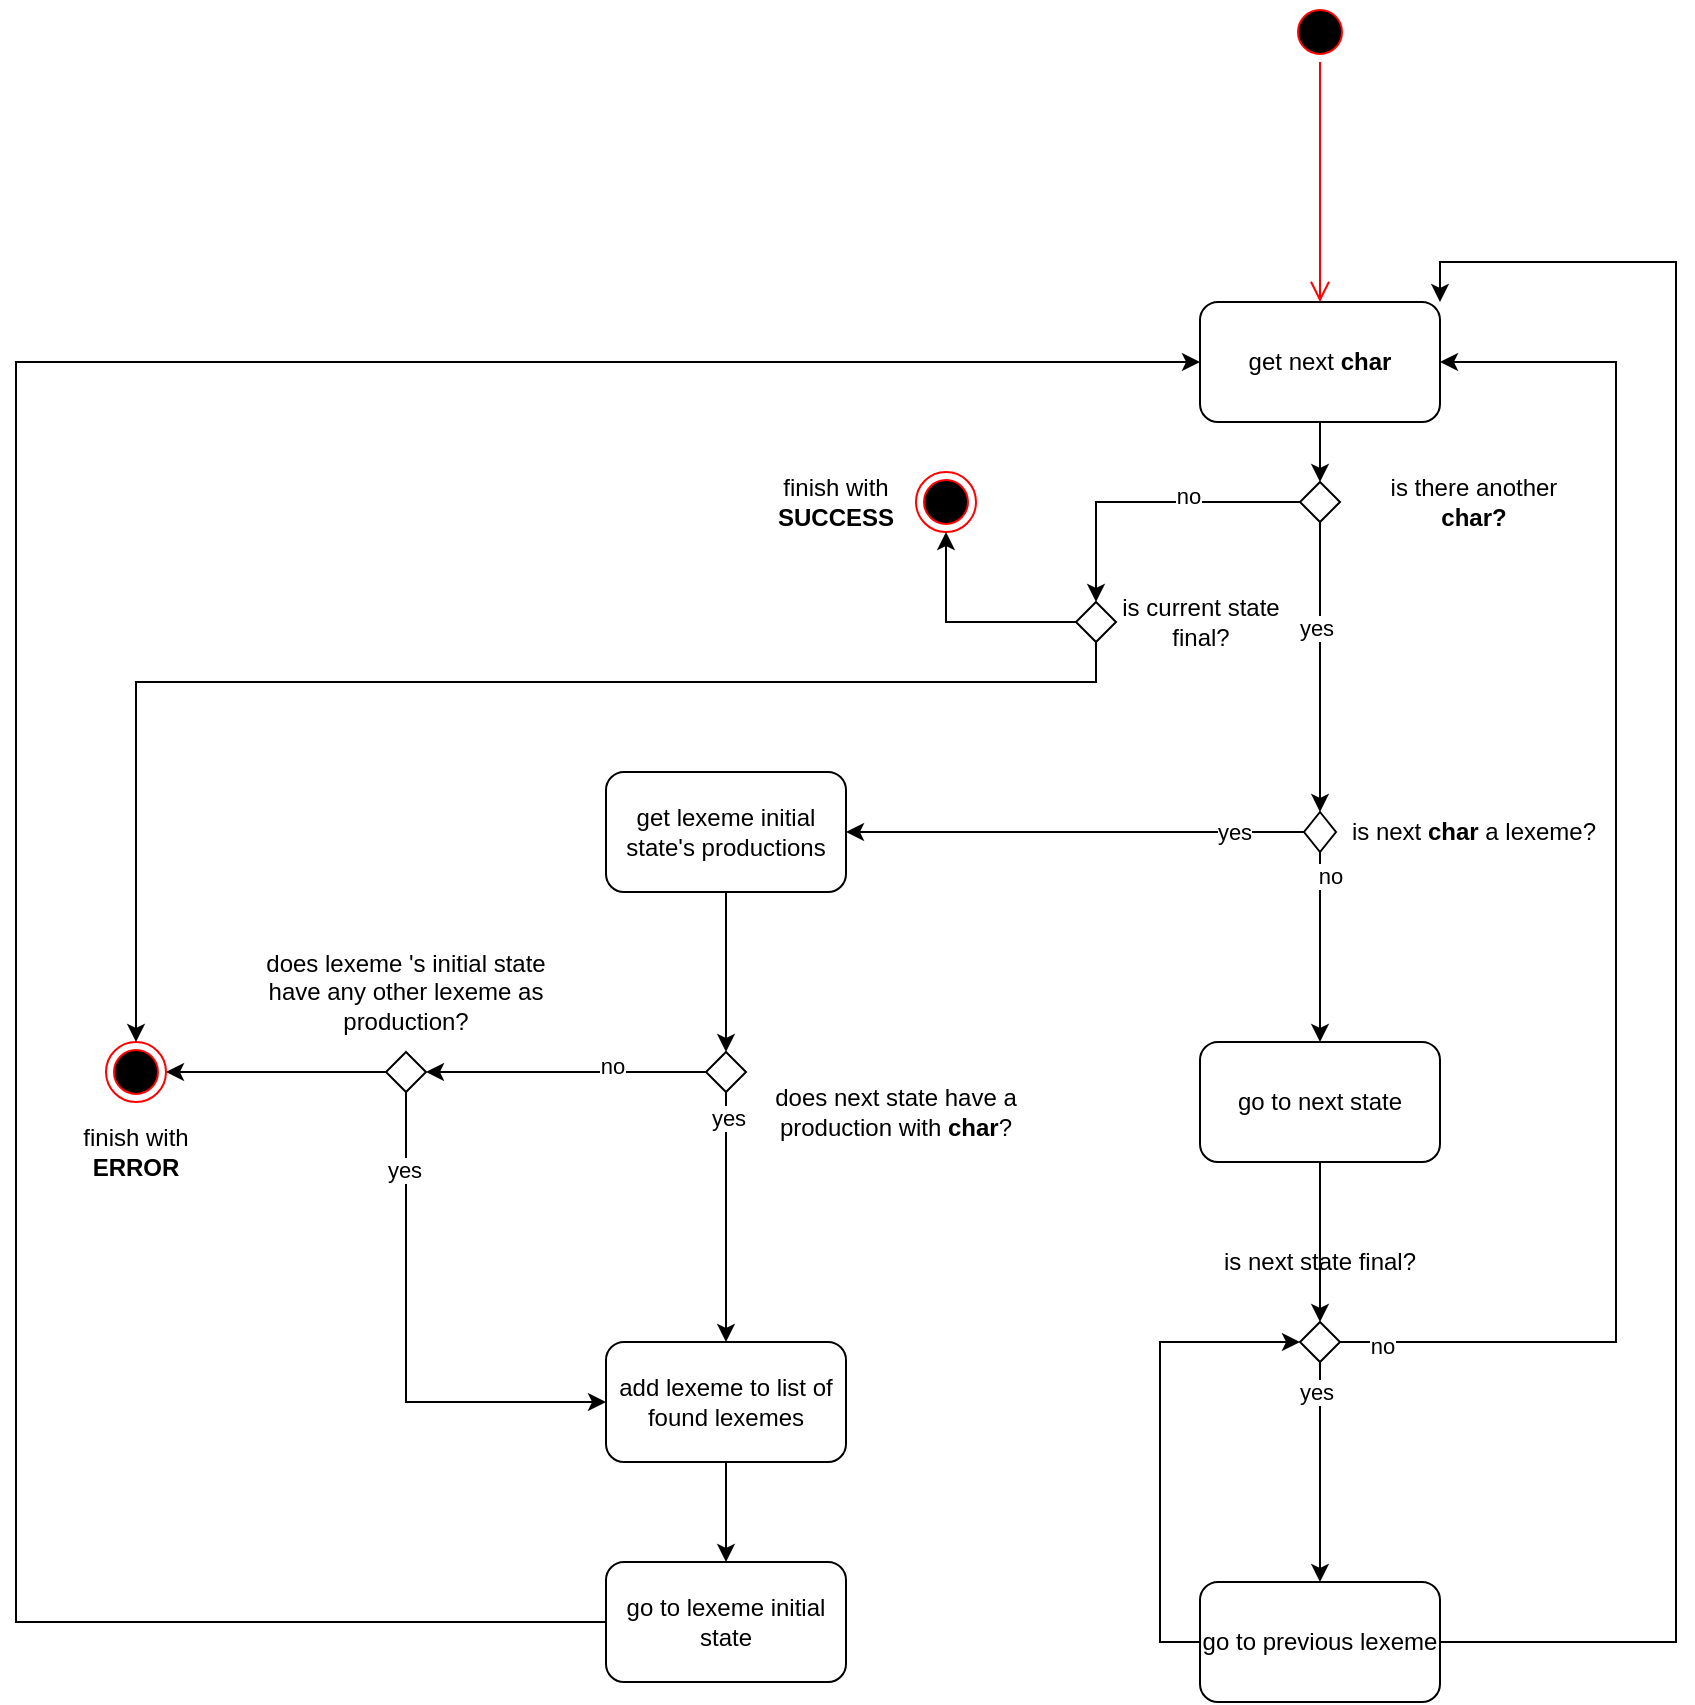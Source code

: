 <mxfile version="18.1.3" type="device"><diagram id="IHAYONzFbBMYBvcW-L_S" name="Page-1"><mxGraphModel dx="1865" dy="1720" grid="1" gridSize="10" guides="1" tooltips="1" connect="1" arrows="1" fold="1" page="1" pageScale="1" pageWidth="827" pageHeight="1169" math="0" shadow="0"><root><mxCell id="0"/><mxCell id="1" parent="0"/><mxCell id="D2G6J-zFZLj-4S-jdSI1-1" value="get next &lt;b&gt;char&lt;/b&gt;" style="rounded=1;whiteSpace=wrap;html=1;" parent="1" vertex="1"><mxGeometry x="532" y="90" width="120" height="60" as="geometry"/></mxCell><mxCell id="D2G6J-zFZLj-4S-jdSI1-4" value="" style="ellipse;html=1;shape=startState;fillColor=#000000;strokeColor=#ff0000;" parent="1" vertex="1"><mxGeometry x="577" y="-60" width="30" height="30" as="geometry"/></mxCell><mxCell id="D2G6J-zFZLj-4S-jdSI1-5" value="" style="edgeStyle=orthogonalEdgeStyle;html=1;verticalAlign=bottom;endArrow=open;endSize=8;strokeColor=#ff0000;rounded=0;entryX=0.5;entryY=0;entryDx=0;entryDy=0;" parent="1" source="D2G6J-zFZLj-4S-jdSI1-4" target="D2G6J-zFZLj-4S-jdSI1-1" edge="1"><mxGeometry relative="1" as="geometry"><mxPoint x="415" y="310" as="targetPoint"/></mxGeometry></mxCell><mxCell id="D2G6J-zFZLj-4S-jdSI1-30" style="edgeStyle=orthogonalEdgeStyle;rounded=0;orthogonalLoop=1;jettySize=auto;html=1;entryX=0.5;entryY=0;entryDx=0;entryDy=0;" parent="1" source="D2G6J-zFZLj-4S-jdSI1-6" target="D2G6J-zFZLj-4S-jdSI1-29" edge="1"><mxGeometry relative="1" as="geometry"/></mxCell><mxCell id="D2G6J-zFZLj-4S-jdSI1-6" value="go to next state" style="rounded=1;whiteSpace=wrap;html=1;" parent="1" vertex="1"><mxGeometry x="532" y="460" width="120" height="60" as="geometry"/></mxCell><mxCell id="D2G6J-zFZLj-4S-jdSI1-11" style="edgeStyle=orthogonalEdgeStyle;rounded=0;orthogonalLoop=1;jettySize=auto;html=1;entryX=0.5;entryY=0;entryDx=0;entryDy=0;" parent="1" source="D2G6J-zFZLj-4S-jdSI1-8" target="D2G6J-zFZLj-4S-jdSI1-6" edge="1"><mxGeometry relative="1" as="geometry"/></mxCell><mxCell id="D2G6J-zFZLj-4S-jdSI1-12" value="no" style="edgeLabel;html=1;align=center;verticalAlign=middle;resizable=0;points=[];" parent="D2G6J-zFZLj-4S-jdSI1-11" vertex="1" connectable="0"><mxGeometry x="-0.756" y="5" relative="1" as="geometry"><mxPoint as="offset"/></mxGeometry></mxCell><mxCell id="D2G6J-zFZLj-4S-jdSI1-14" style="edgeStyle=orthogonalEdgeStyle;rounded=0;orthogonalLoop=1;jettySize=auto;html=1;entryX=1;entryY=0.5;entryDx=0;entryDy=0;" parent="1" source="D2G6J-zFZLj-4S-jdSI1-8" target="D2G6J-zFZLj-4S-jdSI1-13" edge="1"><mxGeometry relative="1" as="geometry"><Array as="points"/></mxGeometry></mxCell><mxCell id="D2G6J-zFZLj-4S-jdSI1-22" value="yes" style="edgeLabel;html=1;align=center;verticalAlign=middle;resizable=0;points=[];" parent="D2G6J-zFZLj-4S-jdSI1-14" vertex="1" connectable="0"><mxGeometry x="-0.688" relative="1" as="geometry"><mxPoint as="offset"/></mxGeometry></mxCell><mxCell id="D2G6J-zFZLj-4S-jdSI1-8" value="" style="rhombus;whiteSpace=wrap;html=1;" parent="1" vertex="1"><mxGeometry x="584" y="345" width="16" height="20" as="geometry"/></mxCell><mxCell id="D2G6J-zFZLj-4S-jdSI1-9" value="" style="endArrow=classic;html=1;rounded=0;exitX=0.5;exitY=1;exitDx=0;exitDy=0;entryX=0.5;entryY=0;entryDx=0;entryDy=0;" parent="1" source="D2G6J-zFZLj-4S-jdSI1-1" target="D2G6J-zFZLj-4S-jdSI1-40" edge="1"><mxGeometry width="50" height="50" relative="1" as="geometry"><mxPoint x="628" y="330" as="sourcePoint"/><mxPoint x="678" y="280" as="targetPoint"/></mxGeometry></mxCell><mxCell id="D2G6J-zFZLj-4S-jdSI1-10" value="is next &lt;b&gt;char&lt;/b&gt; a lexeme?" style="text;html=1;strokeColor=none;fillColor=none;align=center;verticalAlign=middle;whiteSpace=wrap;rounded=0;" parent="1" vertex="1"><mxGeometry x="600" y="340" width="138" height="30" as="geometry"/></mxCell><mxCell id="D2G6J-zFZLj-4S-jdSI1-16" style="edgeStyle=orthogonalEdgeStyle;rounded=0;orthogonalLoop=1;jettySize=auto;html=1;entryX=0.5;entryY=0;entryDx=0;entryDy=0;" parent="1" source="D2G6J-zFZLj-4S-jdSI1-13" target="D2G6J-zFZLj-4S-jdSI1-15" edge="1"><mxGeometry relative="1" as="geometry"/></mxCell><mxCell id="D2G6J-zFZLj-4S-jdSI1-13" value="get lexeme initial state's productions" style="rounded=1;whiteSpace=wrap;html=1;" parent="1" vertex="1"><mxGeometry x="235" y="325" width="120" height="60" as="geometry"/></mxCell><mxCell id="D2G6J-zFZLj-4S-jdSI1-21" style="edgeStyle=orthogonalEdgeStyle;rounded=0;orthogonalLoop=1;jettySize=auto;html=1;entryX=0.5;entryY=0;entryDx=0;entryDy=0;" parent="1" source="D2G6J-zFZLj-4S-jdSI1-15" target="D2G6J-zFZLj-4S-jdSI1-25" edge="1"><mxGeometry relative="1" as="geometry"><mxPoint x="295" y="600" as="targetPoint"/></mxGeometry></mxCell><mxCell id="D2G6J-zFZLj-4S-jdSI1-53" value="yes" style="edgeLabel;html=1;align=center;verticalAlign=middle;resizable=0;points=[];" parent="D2G6J-zFZLj-4S-jdSI1-21" vertex="1" connectable="0"><mxGeometry x="-0.795" y="1" relative="1" as="geometry"><mxPoint as="offset"/></mxGeometry></mxCell><mxCell id="D2G6J-zFZLj-4S-jdSI1-52" style="edgeStyle=orthogonalEdgeStyle;rounded=0;orthogonalLoop=1;jettySize=auto;html=1;entryX=1;entryY=0.5;entryDx=0;entryDy=0;" parent="1" source="D2G6J-zFZLj-4S-jdSI1-15" target="D2G6J-zFZLj-4S-jdSI1-51" edge="1"><mxGeometry relative="1" as="geometry"/></mxCell><mxCell id="D2G6J-zFZLj-4S-jdSI1-54" value="no" style="edgeLabel;html=1;align=center;verticalAlign=middle;resizable=0;points=[];" parent="D2G6J-zFZLj-4S-jdSI1-52" vertex="1" connectable="0"><mxGeometry x="-0.32" y="-3" relative="1" as="geometry"><mxPoint as="offset"/></mxGeometry></mxCell><mxCell id="D2G6J-zFZLj-4S-jdSI1-15" value="" style="rhombus;whiteSpace=wrap;html=1;" parent="1" vertex="1"><mxGeometry x="285" y="465" width="20" height="20" as="geometry"/></mxCell><mxCell id="D2G6J-zFZLj-4S-jdSI1-19" value="does next state have a production with &lt;b&gt;char&lt;/b&gt;?" style="text;html=1;strokeColor=none;fillColor=none;align=center;verticalAlign=middle;whiteSpace=wrap;rounded=0;" parent="1" vertex="1"><mxGeometry x="305" y="480" width="150" height="30" as="geometry"/></mxCell><mxCell id="D2G6J-zFZLj-4S-jdSI1-50" style="edgeStyle=orthogonalEdgeStyle;rounded=0;orthogonalLoop=1;jettySize=auto;html=1;entryX=0.5;entryY=0;entryDx=0;entryDy=0;" parent="1" source="D2G6J-zFZLj-4S-jdSI1-25" target="D2G6J-zFZLj-4S-jdSI1-27" edge="1"><mxGeometry relative="1" as="geometry"/></mxCell><mxCell id="D2G6J-zFZLj-4S-jdSI1-25" value="add lexeme to list of found lexemes" style="rounded=1;whiteSpace=wrap;html=1;" parent="1" vertex="1"><mxGeometry x="235" y="610" width="120" height="60" as="geometry"/></mxCell><mxCell id="D2G6J-zFZLj-4S-jdSI1-70" style="edgeStyle=orthogonalEdgeStyle;rounded=0;orthogonalLoop=1;jettySize=auto;html=1;entryX=0;entryY=0.5;entryDx=0;entryDy=0;" parent="1" source="D2G6J-zFZLj-4S-jdSI1-27" target="D2G6J-zFZLj-4S-jdSI1-1" edge="1"><mxGeometry relative="1" as="geometry"><Array as="points"><mxPoint x="-60" y="750"/><mxPoint x="-60" y="120"/></Array></mxGeometry></mxCell><mxCell id="D2G6J-zFZLj-4S-jdSI1-27" value="go to lexeme initial state" style="rounded=1;whiteSpace=wrap;html=1;" parent="1" vertex="1"><mxGeometry x="235" y="720" width="120" height="60" as="geometry"/></mxCell><mxCell id="D2G6J-zFZLj-4S-jdSI1-39" style="edgeStyle=orthogonalEdgeStyle;rounded=0;orthogonalLoop=1;jettySize=auto;html=1;entryX=1;entryY=0.5;entryDx=0;entryDy=0;exitX=1;exitY=0.5;exitDx=0;exitDy=0;" parent="1" source="D2G6J-zFZLj-4S-jdSI1-29" target="D2G6J-zFZLj-4S-jdSI1-1" edge="1"><mxGeometry relative="1" as="geometry"><mxPoint x="760" y="120" as="targetPoint"/><Array as="points"><mxPoint x="740" y="610"/><mxPoint x="740" y="120"/></Array></mxGeometry></mxCell><mxCell id="D2G6J-zFZLj-4S-jdSI1-49" value="no" style="edgeLabel;html=1;align=center;verticalAlign=middle;resizable=0;points=[];" parent="D2G6J-zFZLj-4S-jdSI1-39" vertex="1" connectable="0"><mxGeometry x="-0.941" y="-2" relative="1" as="geometry"><mxPoint as="offset"/></mxGeometry></mxCell><mxCell id="D2G6J-zFZLj-4S-jdSI1-66" style="edgeStyle=orthogonalEdgeStyle;rounded=0;orthogonalLoop=1;jettySize=auto;html=1;entryX=0.5;entryY=0;entryDx=0;entryDy=0;" parent="1" source="D2G6J-zFZLj-4S-jdSI1-29" target="D2G6J-zFZLj-4S-jdSI1-65" edge="1"><mxGeometry relative="1" as="geometry"/></mxCell><mxCell id="D2G6J-zFZLj-4S-jdSI1-67" value="yes" style="edgeLabel;html=1;align=center;verticalAlign=middle;resizable=0;points=[];" parent="D2G6J-zFZLj-4S-jdSI1-66" vertex="1" connectable="0"><mxGeometry x="-0.727" y="-2" relative="1" as="geometry"><mxPoint as="offset"/></mxGeometry></mxCell><mxCell id="D2G6J-zFZLj-4S-jdSI1-29" value="" style="rhombus;whiteSpace=wrap;html=1;" parent="1" vertex="1"><mxGeometry x="582" y="600" width="20" height="20" as="geometry"/></mxCell><mxCell id="D2G6J-zFZLj-4S-jdSI1-31" value="is next state final?" style="text;html=1;strokeColor=none;fillColor=none;align=center;verticalAlign=middle;whiteSpace=wrap;rounded=0;" parent="1" vertex="1"><mxGeometry x="542" y="555" width="100" height="30" as="geometry"/></mxCell><mxCell id="D2G6J-zFZLj-4S-jdSI1-42" style="edgeStyle=orthogonalEdgeStyle;rounded=0;orthogonalLoop=1;jettySize=auto;html=1;entryX=0.5;entryY=0;entryDx=0;entryDy=0;" parent="1" source="D2G6J-zFZLj-4S-jdSI1-40" target="D2G6J-zFZLj-4S-jdSI1-8" edge="1"><mxGeometry relative="1" as="geometry"/></mxCell><mxCell id="D2G6J-zFZLj-4S-jdSI1-43" value="yes" style="edgeLabel;html=1;align=center;verticalAlign=middle;resizable=0;points=[];" parent="D2G6J-zFZLj-4S-jdSI1-42" vertex="1" connectable="0"><mxGeometry x="-0.268" y="-2" relative="1" as="geometry"><mxPoint as="offset"/></mxGeometry></mxCell><mxCell id="D2G6J-zFZLj-4S-jdSI1-45" style="edgeStyle=orthogonalEdgeStyle;rounded=0;orthogonalLoop=1;jettySize=auto;html=1;entryX=0.5;entryY=0;entryDx=0;entryDy=0;" parent="1" source="D2G6J-zFZLj-4S-jdSI1-40" target="wZ2klXdelp1RcJxjkLM--1" edge="1"><mxGeometry relative="1" as="geometry"/></mxCell><mxCell id="D2G6J-zFZLj-4S-jdSI1-48" value="no" style="edgeLabel;html=1;align=center;verticalAlign=middle;resizable=0;points=[];" parent="D2G6J-zFZLj-4S-jdSI1-45" vertex="1" connectable="0"><mxGeometry x="-0.261" y="-3" relative="1" as="geometry"><mxPoint as="offset"/></mxGeometry></mxCell><mxCell id="D2G6J-zFZLj-4S-jdSI1-40" value="" style="rhombus;whiteSpace=wrap;html=1;" parent="1" vertex="1"><mxGeometry x="582" y="180" width="20" height="20" as="geometry"/></mxCell><mxCell id="D2G6J-zFZLj-4S-jdSI1-44" value="" style="ellipse;html=1;shape=endState;fillColor=#000000;strokeColor=#ff0000;" parent="1" vertex="1"><mxGeometry x="390" y="175" width="30" height="30" as="geometry"/></mxCell><mxCell id="D2G6J-zFZLj-4S-jdSI1-47" value="is there another &lt;b&gt;char?&lt;/b&gt;" style="text;html=1;strokeColor=none;fillColor=none;align=center;verticalAlign=middle;whiteSpace=wrap;rounded=0;" parent="1" vertex="1"><mxGeometry x="609" y="175" width="120" height="30" as="geometry"/></mxCell><mxCell id="D2G6J-zFZLj-4S-jdSI1-58" style="edgeStyle=orthogonalEdgeStyle;rounded=0;orthogonalLoop=1;jettySize=auto;html=1;entryX=0;entryY=0.5;entryDx=0;entryDy=0;" parent="1" source="D2G6J-zFZLj-4S-jdSI1-51" target="D2G6J-zFZLj-4S-jdSI1-25" edge="1"><mxGeometry relative="1" as="geometry"><Array as="points"><mxPoint x="135" y="640"/></Array></mxGeometry></mxCell><mxCell id="D2G6J-zFZLj-4S-jdSI1-59" value="yes" style="edgeLabel;html=1;align=center;verticalAlign=middle;resizable=0;points=[];" parent="D2G6J-zFZLj-4S-jdSI1-58" vertex="1" connectable="0"><mxGeometry x="-0.696" y="-1" relative="1" as="geometry"><mxPoint as="offset"/></mxGeometry></mxCell><mxCell id="D2G6J-zFZLj-4S-jdSI1-62" style="edgeStyle=orthogonalEdgeStyle;rounded=0;orthogonalLoop=1;jettySize=auto;html=1;entryX=1;entryY=0.5;entryDx=0;entryDy=0;" parent="1" source="D2G6J-zFZLj-4S-jdSI1-51" target="D2G6J-zFZLj-4S-jdSI1-60" edge="1"><mxGeometry relative="1" as="geometry"/></mxCell><mxCell id="D2G6J-zFZLj-4S-jdSI1-51" value="" style="rhombus;whiteSpace=wrap;html=1;" parent="1" vertex="1"><mxGeometry x="125" y="465" width="20" height="20" as="geometry"/></mxCell><mxCell id="D2G6J-zFZLj-4S-jdSI1-56" value="does lexeme 's initial state have any other lexeme as production?" style="text;html=1;strokeColor=none;fillColor=none;align=center;verticalAlign=middle;whiteSpace=wrap;rounded=0;" parent="1" vertex="1"><mxGeometry x="55" y="420" width="160" height="30" as="geometry"/></mxCell><mxCell id="D2G6J-zFZLj-4S-jdSI1-60" value="" style="ellipse;html=1;shape=endState;fillColor=#000000;strokeColor=#ff0000;" parent="1" vertex="1"><mxGeometry x="-15" y="460" width="30" height="30" as="geometry"/></mxCell><mxCell id="D2G6J-zFZLj-4S-jdSI1-63" value="finish with &lt;b&gt;ERROR&lt;/b&gt;" style="text;html=1;strokeColor=none;fillColor=none;align=center;verticalAlign=middle;whiteSpace=wrap;rounded=0;" parent="1" vertex="1"><mxGeometry x="-30" y="500" width="60" height="30" as="geometry"/></mxCell><mxCell id="D2G6J-zFZLj-4S-jdSI1-64" value="finish with &lt;b&gt;SUCCESS&lt;/b&gt;" style="text;html=1;strokeColor=none;fillColor=none;align=center;verticalAlign=middle;whiteSpace=wrap;rounded=0;" parent="1" vertex="1"><mxGeometry x="320" y="175" width="60" height="30" as="geometry"/></mxCell><mxCell id="D2G6J-zFZLj-4S-jdSI1-68" style="edgeStyle=orthogonalEdgeStyle;rounded=0;orthogonalLoop=1;jettySize=auto;html=1;entryX=0;entryY=0.5;entryDx=0;entryDy=0;" parent="1" source="D2G6J-zFZLj-4S-jdSI1-65" target="D2G6J-zFZLj-4S-jdSI1-29" edge="1"><mxGeometry relative="1" as="geometry"><Array as="points"><mxPoint x="512" y="760"/><mxPoint x="512" y="610"/></Array></mxGeometry></mxCell><mxCell id="D2G6J-zFZLj-4S-jdSI1-69" style="edgeStyle=orthogonalEdgeStyle;rounded=0;orthogonalLoop=1;jettySize=auto;html=1;entryX=1;entryY=0;entryDx=0;entryDy=0;" parent="1" source="D2G6J-zFZLj-4S-jdSI1-65" target="D2G6J-zFZLj-4S-jdSI1-1" edge="1"><mxGeometry relative="1" as="geometry"><Array as="points"><mxPoint x="770" y="760"/><mxPoint x="770" y="70"/><mxPoint x="652" y="70"/></Array></mxGeometry></mxCell><mxCell id="D2G6J-zFZLj-4S-jdSI1-65" value="go to previous lexeme" style="rounded=1;whiteSpace=wrap;html=1;" parent="1" vertex="1"><mxGeometry x="532" y="730" width="120" height="60" as="geometry"/></mxCell><mxCell id="wZ2klXdelp1RcJxjkLM--3" style="edgeStyle=orthogonalEdgeStyle;rounded=0;orthogonalLoop=1;jettySize=auto;html=1;entryX=0.5;entryY=1;entryDx=0;entryDy=0;" edge="1" parent="1" source="wZ2klXdelp1RcJxjkLM--1" target="D2G6J-zFZLj-4S-jdSI1-44"><mxGeometry relative="1" as="geometry"/></mxCell><mxCell id="wZ2klXdelp1RcJxjkLM--4" style="edgeStyle=orthogonalEdgeStyle;rounded=0;orthogonalLoop=1;jettySize=auto;html=1;" edge="1" parent="1" source="wZ2klXdelp1RcJxjkLM--1" target="D2G6J-zFZLj-4S-jdSI1-60"><mxGeometry relative="1" as="geometry"><Array as="points"><mxPoint x="480" y="280"/><mxPoint y="280"/></Array></mxGeometry></mxCell><mxCell id="wZ2klXdelp1RcJxjkLM--1" value="" style="rhombus;whiteSpace=wrap;html=1;" vertex="1" parent="1"><mxGeometry x="470" y="240" width="20" height="20" as="geometry"/></mxCell><mxCell id="wZ2klXdelp1RcJxjkLM--2" value="is current state final?" style="text;html=1;strokeColor=none;fillColor=none;align=center;verticalAlign=middle;whiteSpace=wrap;rounded=0;" vertex="1" parent="1"><mxGeometry x="490" y="235" width="85" height="30" as="geometry"/></mxCell></root></mxGraphModel></diagram></mxfile>